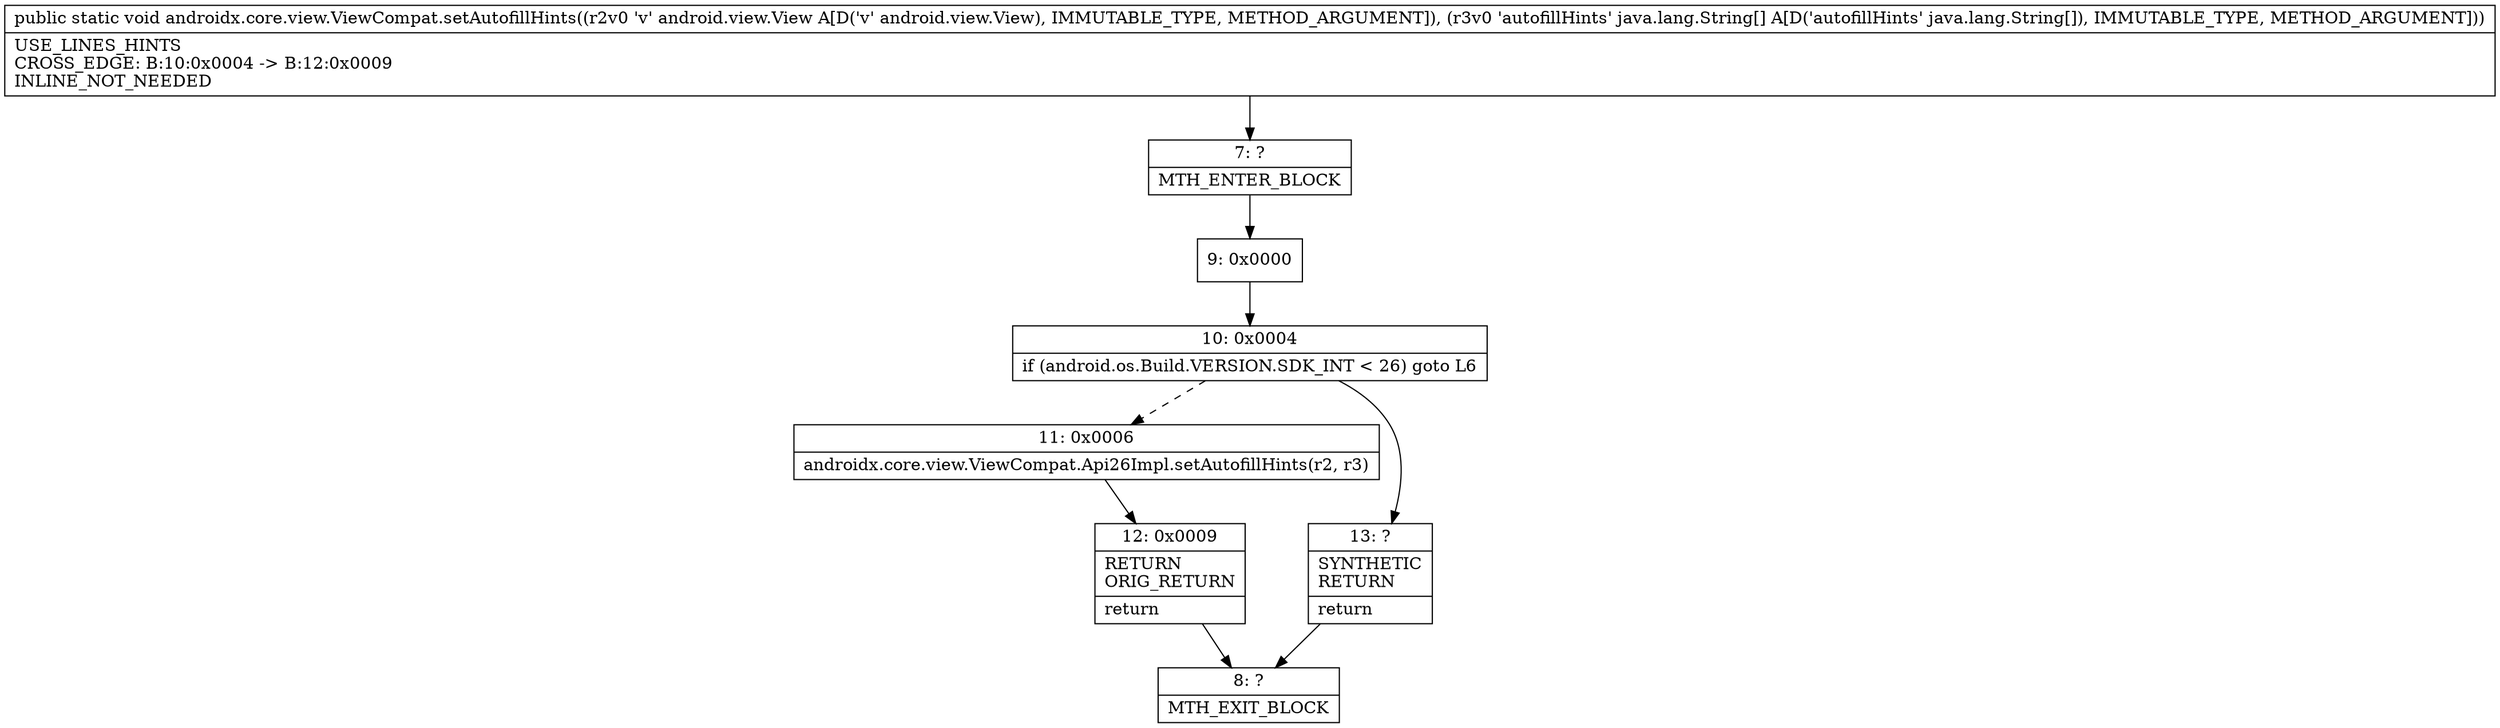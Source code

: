 digraph "CFG forandroidx.core.view.ViewCompat.setAutofillHints(Landroid\/view\/View;[Ljava\/lang\/String;)V" {
Node_7 [shape=record,label="{7\:\ ?|MTH_ENTER_BLOCK\l}"];
Node_9 [shape=record,label="{9\:\ 0x0000}"];
Node_10 [shape=record,label="{10\:\ 0x0004|if (android.os.Build.VERSION.SDK_INT \< 26) goto L6\l}"];
Node_11 [shape=record,label="{11\:\ 0x0006|androidx.core.view.ViewCompat.Api26Impl.setAutofillHints(r2, r3)\l}"];
Node_12 [shape=record,label="{12\:\ 0x0009|RETURN\lORIG_RETURN\l|return\l}"];
Node_8 [shape=record,label="{8\:\ ?|MTH_EXIT_BLOCK\l}"];
Node_13 [shape=record,label="{13\:\ ?|SYNTHETIC\lRETURN\l|return\l}"];
MethodNode[shape=record,label="{public static void androidx.core.view.ViewCompat.setAutofillHints((r2v0 'v' android.view.View A[D('v' android.view.View), IMMUTABLE_TYPE, METHOD_ARGUMENT]), (r3v0 'autofillHints' java.lang.String[] A[D('autofillHints' java.lang.String[]), IMMUTABLE_TYPE, METHOD_ARGUMENT]))  | USE_LINES_HINTS\lCROSS_EDGE: B:10:0x0004 \-\> B:12:0x0009\lINLINE_NOT_NEEDED\l}"];
MethodNode -> Node_7;Node_7 -> Node_9;
Node_9 -> Node_10;
Node_10 -> Node_11[style=dashed];
Node_10 -> Node_13;
Node_11 -> Node_12;
Node_12 -> Node_8;
Node_13 -> Node_8;
}

